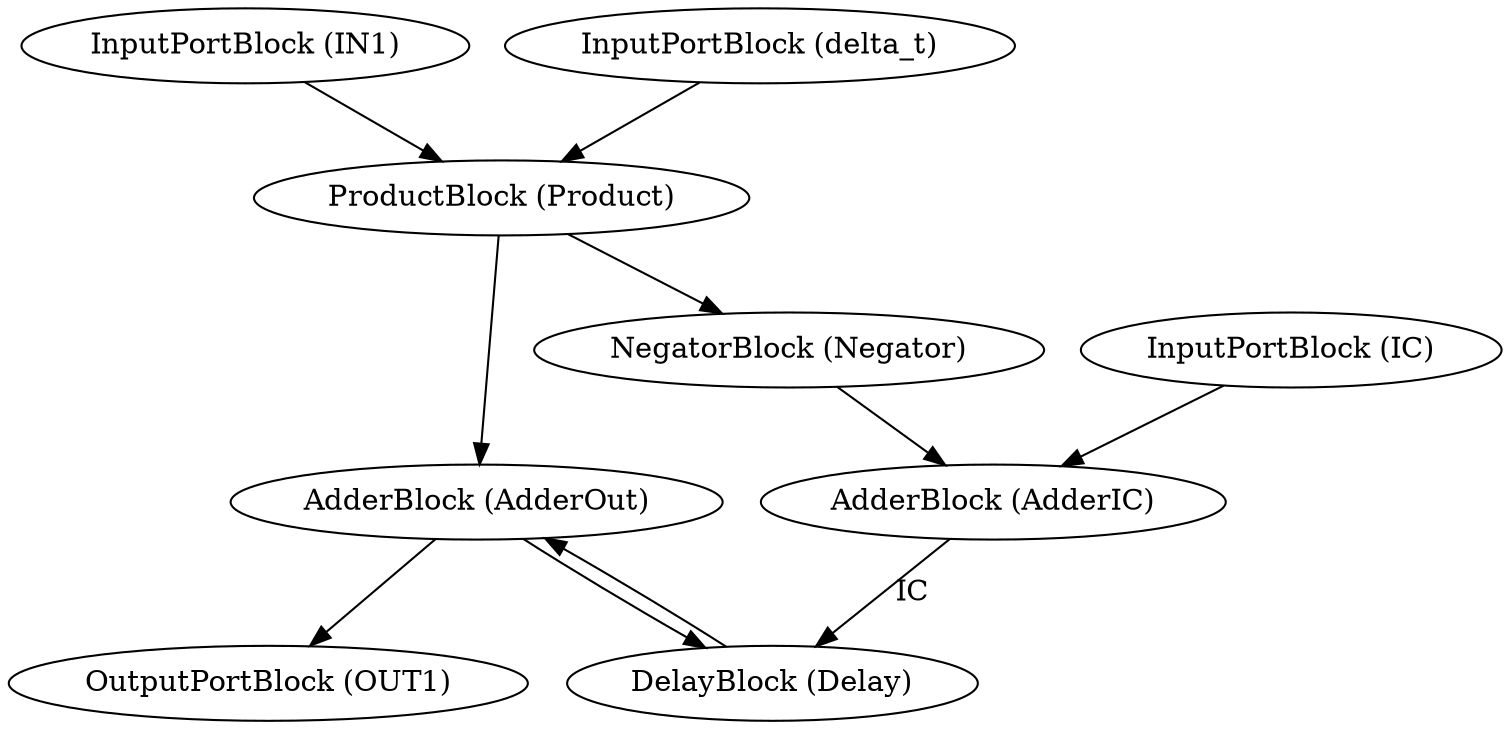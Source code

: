 digraph graphname
{IN1 [label="InputPortBlock (IN1)"];
delta_t [label="InputPortBlock (delta_t)"];
IC [label="InputPortBlock (IC)"];
OUT1 [label="OutputPortBlock (OUT1)"];
AdderOut -> OUT1 [label=""];
Product [label="ProductBlock (Product)"];
IN1 -> Product [label=""];
delta_t -> Product [label=""];
Negator [label="NegatorBlock (Negator)"];
Product -> Negator [label=""];
Delay [label="DelayBlock (Delay)"];
AdderIC -> Delay [label="IC"];
AdderOut -> Delay [label=""];
AdderIC [label="AdderBlock (AdderIC)"];
IC -> AdderIC [label=""];
Negator -> AdderIC [label=""];
AdderOut [label="AdderBlock (AdderOut)"];
Delay -> AdderOut [label=""];
Product -> AdderOut [label=""];

}